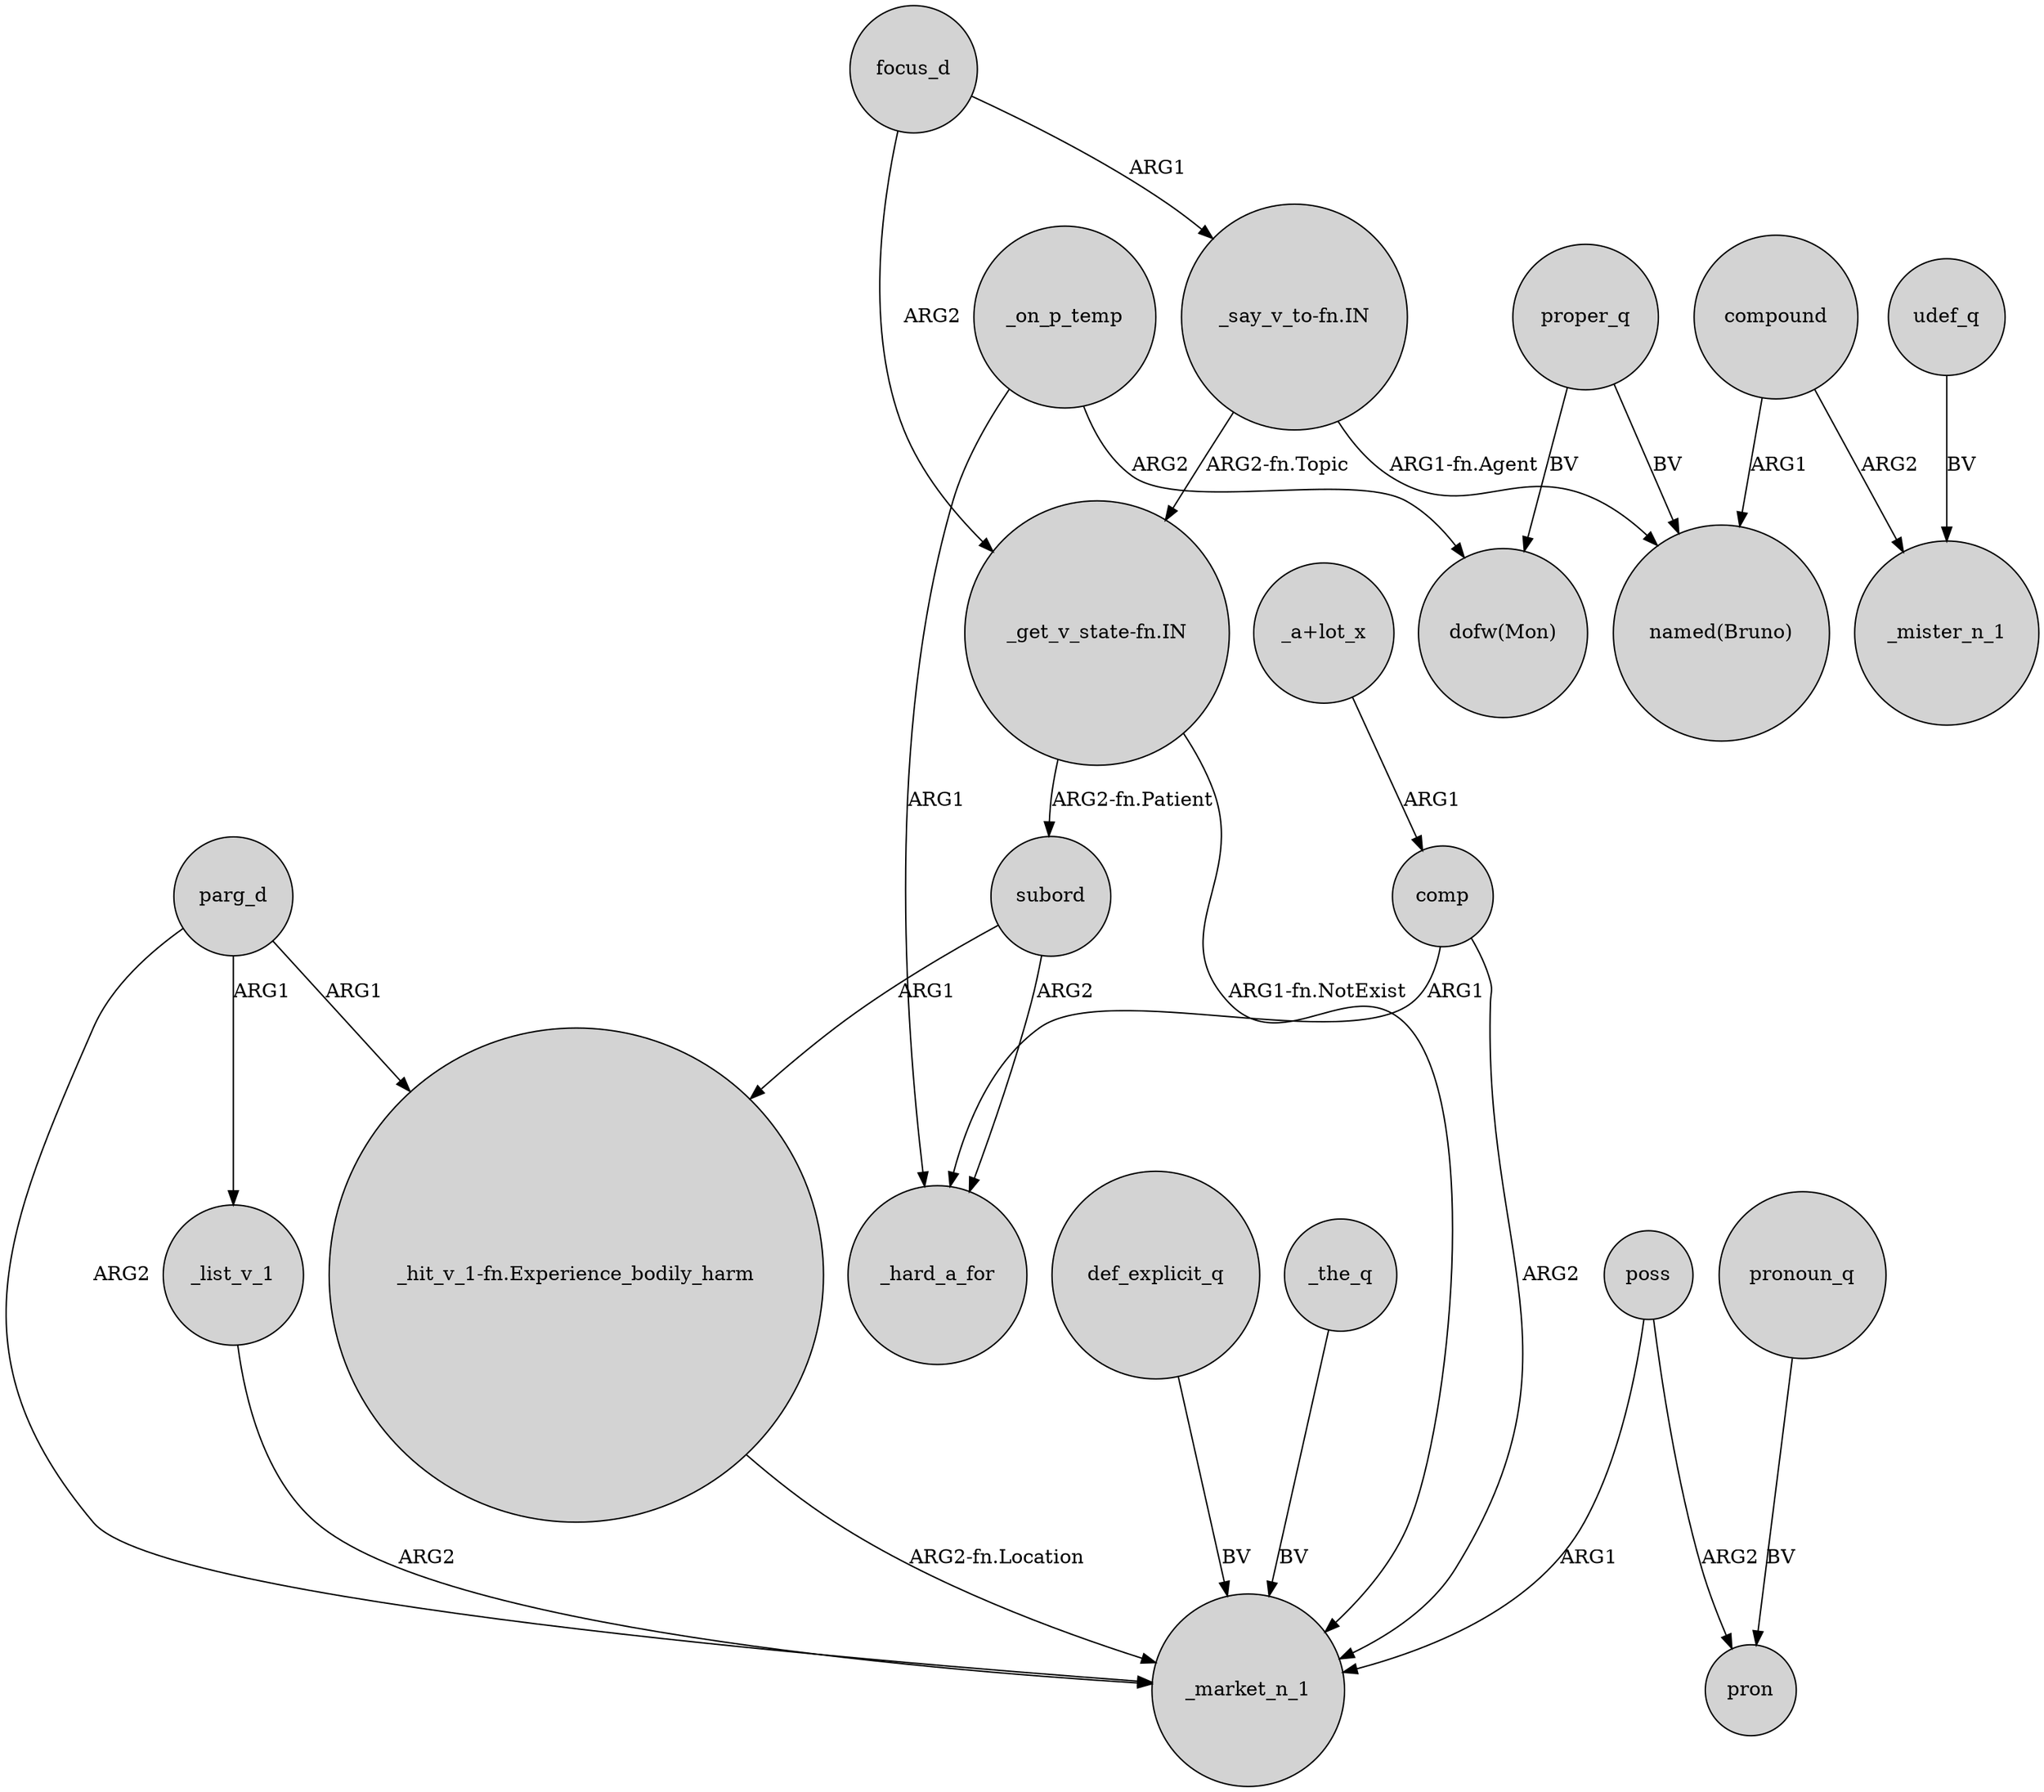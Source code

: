 digraph {
	node [shape=circle style=filled]
	"_say_v_to-fn.IN" -> "_get_v_state-fn.IN" [label="ARG2-fn.Topic"]
	poss -> pron [label=ARG2]
	compound -> _mister_n_1 [label=ARG2]
	udef_q -> _mister_n_1 [label=BV]
	parg_d -> _list_v_1 [label=ARG1]
	comp -> _market_n_1 [label=ARG2]
	def_explicit_q -> _market_n_1 [label=BV]
	subord -> _hard_a_for [label=ARG2]
	poss -> _market_n_1 [label=ARG1]
	parg_d -> _market_n_1 [label=ARG2]
	pronoun_q -> pron [label=BV]
	"_get_v_state-fn.IN" -> subord [label="ARG2-fn.Patient"]
	compound -> "named(Bruno)" [label=ARG1]
	"_hit_v_1-fn.Experience_bodily_harm" -> _market_n_1 [label="ARG2-fn.Location"]
	focus_d -> "_get_v_state-fn.IN" [label=ARG2]
	proper_q -> "dofw(Mon)" [label=BV]
	proper_q -> "named(Bruno)" [label=BV]
	"_get_v_state-fn.IN" -> _market_n_1 [label="ARG1-fn.NotExist"]
	_list_v_1 -> _market_n_1 [label=ARG2]
	"_a+lot_x" -> comp [label=ARG1]
	"_say_v_to-fn.IN" -> "named(Bruno)" [label="ARG1-fn.Agent"]
	_on_p_temp -> "dofw(Mon)" [label=ARG2]
	_on_p_temp -> _hard_a_for [label=ARG1]
	subord -> "_hit_v_1-fn.Experience_bodily_harm" [label=ARG1]
	_the_q -> _market_n_1 [label=BV]
	parg_d -> "_hit_v_1-fn.Experience_bodily_harm" [label=ARG1]
	comp -> _hard_a_for [label=ARG1]
	focus_d -> "_say_v_to-fn.IN" [label=ARG1]
}
